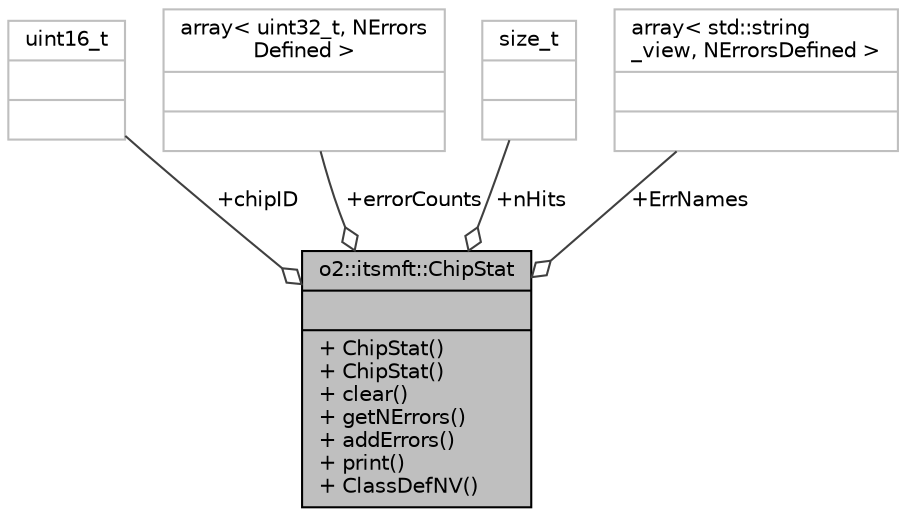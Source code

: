 digraph "o2::itsmft::ChipStat"
{
 // INTERACTIVE_SVG=YES
  bgcolor="transparent";
  edge [fontname="Helvetica",fontsize="10",labelfontname="Helvetica",labelfontsize="10"];
  node [fontname="Helvetica",fontsize="10",shape=record];
  Node1 [label="{o2::itsmft::ChipStat\n||+ ChipStat()\l+ ChipStat()\l+ clear()\l+ getNErrors()\l+ addErrors()\l+ print()\l+ ClassDefNV()\l}",height=0.2,width=0.4,color="black", fillcolor="grey75", style="filled", fontcolor="black"];
  Node2 -> Node1 [color="grey25",fontsize="10",style="solid",label=" +chipID" ,arrowhead="odiamond",fontname="Helvetica"];
  Node2 [label="{uint16_t\n||}",height=0.2,width=0.4,color="grey75"];
  Node3 -> Node1 [color="grey25",fontsize="10",style="solid",label=" +errorCounts" ,arrowhead="odiamond",fontname="Helvetica"];
  Node3 [label="{array\< uint32_t, NErrors\lDefined \>\n||}",height=0.2,width=0.4,color="grey75"];
  Node4 -> Node1 [color="grey25",fontsize="10",style="solid",label=" +nHits" ,arrowhead="odiamond",fontname="Helvetica"];
  Node4 [label="{size_t\n||}",height=0.2,width=0.4,color="grey75"];
  Node5 -> Node1 [color="grey25",fontsize="10",style="solid",label=" +ErrNames" ,arrowhead="odiamond",fontname="Helvetica"];
  Node5 [label="{array\< std::string\l_view, NErrorsDefined \>\n||}",height=0.2,width=0.4,color="grey75"];
}
